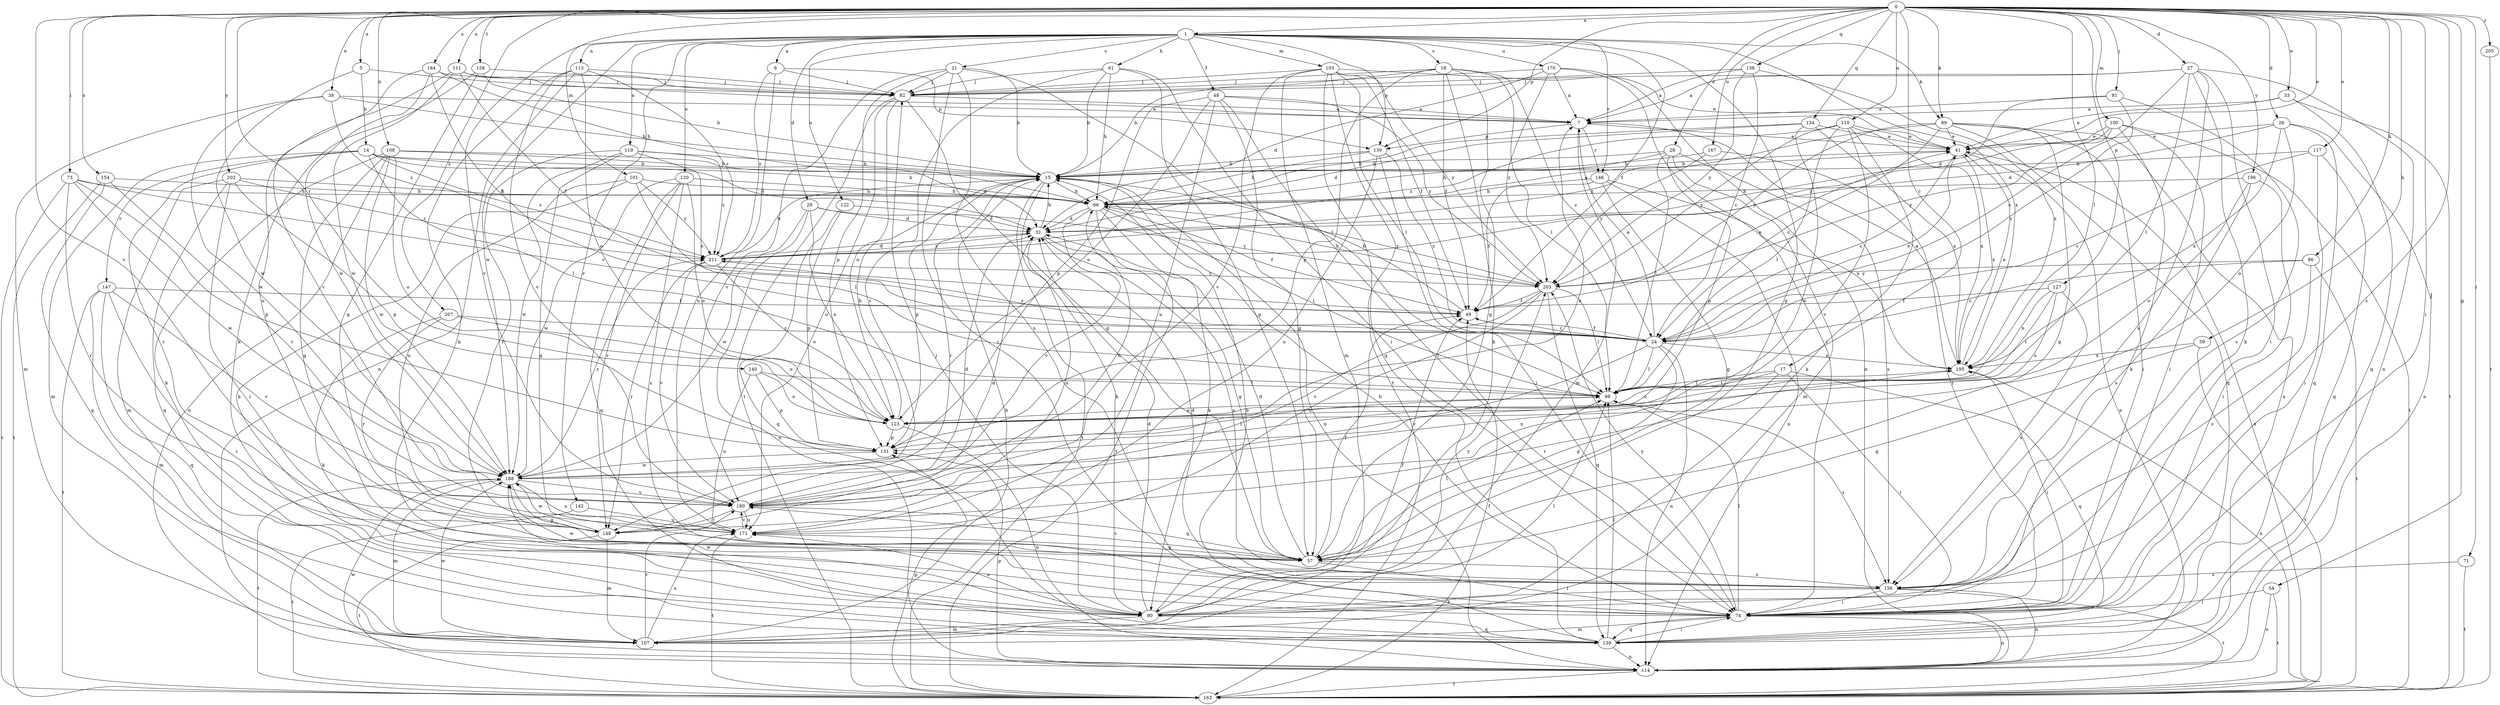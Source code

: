 strict digraph  {
0;
1;
5;
6;
7;
14;
15;
17;
18;
21;
24;
26;
27;
28;
29;
32;
33;
38;
41;
48;
49;
54;
57;
59;
61;
66;
71;
73;
74;
81;
82;
86;
89;
90;
98;
100;
101;
103;
107;
108;
110;
111;
113;
114;
117;
119;
120;
122;
123;
127;
130;
131;
134;
138;
139;
140;
142;
146;
147;
148;
154;
156;
158;
163;
164;
167;
170;
171;
180;
188;
195;
196;
202;
203;
205;
207;
211;
0 -> 1  [label=a];
0 -> 5  [label=a];
0 -> 17  [label=c];
0 -> 26  [label=d];
0 -> 27  [label=d];
0 -> 28  [label=d];
0 -> 33  [label=e];
0 -> 38  [label=e];
0 -> 41  [label=e];
0 -> 54  [label=g];
0 -> 59  [label=h];
0 -> 71  [label=i];
0 -> 73  [label=i];
0 -> 74  [label=i];
0 -> 81  [label=j];
0 -> 86  [label=k];
0 -> 89  [label=k];
0 -> 98  [label=l];
0 -> 100  [label=m];
0 -> 101  [label=m];
0 -> 108  [label=n];
0 -> 110  [label=n];
0 -> 111  [label=n];
0 -> 117  [label=o];
0 -> 127  [label=p];
0 -> 130  [label=p];
0 -> 134  [label=q];
0 -> 138  [label=q];
0 -> 140  [label=r];
0 -> 154  [label=s];
0 -> 156  [label=s];
0 -> 158  [label=t];
0 -> 164  [label=u];
0 -> 167  [label=u];
0 -> 180  [label=v];
0 -> 196  [label=y];
0 -> 202  [label=y];
0 -> 205  [label=z];
0 -> 207  [label=z];
1 -> 6  [label=a];
1 -> 18  [label=c];
1 -> 21  [label=c];
1 -> 29  [label=d];
1 -> 48  [label=f];
1 -> 49  [label=f];
1 -> 57  [label=g];
1 -> 61  [label=h];
1 -> 89  [label=k];
1 -> 103  [label=m];
1 -> 113  [label=n];
1 -> 119  [label=o];
1 -> 120  [label=o];
1 -> 122  [label=o];
1 -> 130  [label=p];
1 -> 142  [label=r];
1 -> 146  [label=r];
1 -> 170  [label=u];
1 -> 180  [label=v];
1 -> 188  [label=w];
1 -> 195  [label=x];
5 -> 14  [label=b];
5 -> 82  [label=j];
5 -> 188  [label=w];
6 -> 82  [label=j];
6 -> 130  [label=p];
6 -> 171  [label=u];
6 -> 211  [label=z];
7 -> 41  [label=e];
7 -> 107  [label=m];
7 -> 130  [label=p];
7 -> 146  [label=r];
14 -> 15  [label=b];
14 -> 32  [label=d];
14 -> 66  [label=h];
14 -> 98  [label=l];
14 -> 107  [label=m];
14 -> 147  [label=r];
14 -> 148  [label=r];
14 -> 211  [label=z];
15 -> 66  [label=h];
15 -> 90  [label=k];
15 -> 114  [label=n];
15 -> 131  [label=p];
15 -> 148  [label=r];
15 -> 163  [label=t];
17 -> 74  [label=i];
17 -> 98  [label=l];
17 -> 123  [label=o];
17 -> 139  [label=q];
17 -> 148  [label=r];
18 -> 15  [label=b];
18 -> 24  [label=c];
18 -> 49  [label=f];
18 -> 57  [label=g];
18 -> 82  [label=j];
18 -> 90  [label=k];
18 -> 98  [label=l];
18 -> 131  [label=p];
21 -> 15  [label=b];
21 -> 74  [label=i];
21 -> 82  [label=j];
21 -> 98  [label=l];
21 -> 131  [label=p];
21 -> 156  [label=s];
21 -> 180  [label=v];
24 -> 7  [label=a];
24 -> 41  [label=e];
24 -> 49  [label=f];
24 -> 57  [label=g];
24 -> 98  [label=l];
24 -> 114  [label=n];
24 -> 180  [label=v];
24 -> 195  [label=x];
24 -> 211  [label=z];
26 -> 32  [label=d];
26 -> 41  [label=e];
26 -> 114  [label=n];
26 -> 123  [label=o];
26 -> 139  [label=q];
26 -> 195  [label=x];
27 -> 7  [label=a];
27 -> 24  [label=c];
27 -> 74  [label=i];
27 -> 82  [label=j];
27 -> 90  [label=k];
27 -> 98  [label=l];
27 -> 114  [label=n];
27 -> 156  [label=s];
28 -> 15  [label=b];
28 -> 66  [label=h];
28 -> 98  [label=l];
28 -> 107  [label=m];
28 -> 131  [label=p];
28 -> 156  [label=s];
29 -> 32  [label=d];
29 -> 114  [label=n];
29 -> 123  [label=o];
29 -> 188  [label=w];
29 -> 203  [label=y];
32 -> 15  [label=b];
32 -> 57  [label=g];
32 -> 156  [label=s];
32 -> 171  [label=u];
32 -> 211  [label=z];
33 -> 7  [label=a];
33 -> 41  [label=e];
33 -> 139  [label=q];
33 -> 163  [label=t];
38 -> 7  [label=a];
38 -> 15  [label=b];
38 -> 107  [label=m];
38 -> 188  [label=w];
38 -> 211  [label=z];
41 -> 15  [label=b];
41 -> 24  [label=c];
41 -> 114  [label=n];
41 -> 195  [label=x];
48 -> 7  [label=a];
48 -> 57  [label=g];
48 -> 74  [label=i];
48 -> 123  [label=o];
48 -> 131  [label=p];
48 -> 171  [label=u];
48 -> 203  [label=y];
49 -> 15  [label=b];
49 -> 24  [label=c];
49 -> 41  [label=e];
54 -> 74  [label=i];
54 -> 114  [label=n];
54 -> 163  [label=t];
57 -> 32  [label=d];
57 -> 49  [label=f];
57 -> 74  [label=i];
57 -> 98  [label=l];
57 -> 156  [label=s];
57 -> 180  [label=v];
59 -> 57  [label=g];
59 -> 163  [label=t];
59 -> 195  [label=x];
61 -> 15  [label=b];
61 -> 57  [label=g];
61 -> 66  [label=h];
61 -> 74  [label=i];
61 -> 82  [label=j];
61 -> 148  [label=r];
66 -> 32  [label=d];
66 -> 41  [label=e];
66 -> 49  [label=f];
66 -> 90  [label=k];
66 -> 98  [label=l];
66 -> 163  [label=t];
66 -> 180  [label=v];
66 -> 203  [label=y];
71 -> 156  [label=s];
71 -> 163  [label=t];
73 -> 24  [label=c];
73 -> 66  [label=h];
73 -> 131  [label=p];
73 -> 148  [label=r];
73 -> 163  [label=t];
73 -> 188  [label=w];
74 -> 15  [label=b];
74 -> 98  [label=l];
74 -> 107  [label=m];
74 -> 114  [label=n];
74 -> 139  [label=q];
74 -> 188  [label=w];
74 -> 203  [label=y];
81 -> 7  [label=a];
81 -> 24  [label=c];
81 -> 32  [label=d];
81 -> 156  [label=s];
82 -> 7  [label=a];
82 -> 57  [label=g];
82 -> 123  [label=o];
82 -> 163  [label=t];
82 -> 171  [label=u];
86 -> 24  [label=c];
86 -> 156  [label=s];
86 -> 163  [label=t];
86 -> 203  [label=y];
89 -> 24  [label=c];
89 -> 41  [label=e];
89 -> 57  [label=g];
89 -> 74  [label=i];
89 -> 114  [label=n];
89 -> 139  [label=q];
89 -> 203  [label=y];
89 -> 211  [label=z];
90 -> 32  [label=d];
90 -> 49  [label=f];
90 -> 82  [label=j];
90 -> 98  [label=l];
90 -> 107  [label=m];
90 -> 139  [label=q];
90 -> 171  [label=u];
90 -> 203  [label=y];
98 -> 123  [label=o];
98 -> 156  [label=s];
100 -> 41  [label=e];
100 -> 74  [label=i];
100 -> 90  [label=k];
100 -> 163  [label=t];
100 -> 203  [label=y];
100 -> 211  [label=z];
101 -> 66  [label=h];
101 -> 90  [label=k];
101 -> 98  [label=l];
101 -> 171  [label=u];
101 -> 211  [label=z];
103 -> 41  [label=e];
103 -> 49  [label=f];
103 -> 82  [label=j];
103 -> 98  [label=l];
103 -> 107  [label=m];
103 -> 139  [label=q];
103 -> 163  [label=t];
103 -> 180  [label=v];
103 -> 203  [label=y];
107 -> 15  [label=b];
107 -> 171  [label=u];
107 -> 180  [label=v];
107 -> 188  [label=w];
108 -> 15  [label=b];
108 -> 32  [label=d];
108 -> 57  [label=g];
108 -> 90  [label=k];
108 -> 114  [label=n];
108 -> 123  [label=o];
108 -> 188  [label=w];
110 -> 41  [label=e];
110 -> 90  [label=k];
110 -> 98  [label=l];
110 -> 180  [label=v];
110 -> 195  [label=x];
110 -> 203  [label=y];
110 -> 211  [label=z];
111 -> 7  [label=a];
111 -> 49  [label=f];
111 -> 82  [label=j];
111 -> 171  [label=u];
111 -> 188  [label=w];
113 -> 82  [label=j];
113 -> 90  [label=k];
113 -> 114  [label=n];
113 -> 123  [label=o];
113 -> 180  [label=v];
113 -> 211  [label=z];
114 -> 131  [label=p];
114 -> 163  [label=t];
114 -> 188  [label=w];
117 -> 15  [label=b];
117 -> 24  [label=c];
117 -> 74  [label=i];
117 -> 139  [label=q];
119 -> 15  [label=b];
119 -> 24  [label=c];
119 -> 57  [label=g];
119 -> 148  [label=r];
119 -> 188  [label=w];
119 -> 211  [label=z];
120 -> 66  [label=h];
120 -> 123  [label=o];
120 -> 139  [label=q];
120 -> 148  [label=r];
120 -> 156  [label=s];
120 -> 188  [label=w];
122 -> 32  [label=d];
122 -> 131  [label=p];
122 -> 139  [label=q];
123 -> 15  [label=b];
123 -> 114  [label=n];
123 -> 131  [label=p];
127 -> 49  [label=f];
127 -> 98  [label=l];
127 -> 123  [label=o];
127 -> 156  [label=s];
127 -> 195  [label=x];
130 -> 15  [label=b];
130 -> 24  [label=c];
130 -> 66  [label=h];
130 -> 74  [label=i];
130 -> 171  [label=u];
131 -> 98  [label=l];
131 -> 188  [label=w];
134 -> 32  [label=d];
134 -> 41  [label=e];
134 -> 66  [label=h];
134 -> 188  [label=w];
134 -> 195  [label=x];
138 -> 7  [label=a];
138 -> 24  [label=c];
138 -> 82  [label=j];
138 -> 195  [label=x];
138 -> 203  [label=y];
139 -> 15  [label=b];
139 -> 74  [label=i];
139 -> 98  [label=l];
139 -> 114  [label=n];
140 -> 98  [label=l];
140 -> 123  [label=o];
140 -> 131  [label=p];
140 -> 171  [label=u];
142 -> 163  [label=t];
142 -> 171  [label=u];
146 -> 49  [label=f];
146 -> 57  [label=g];
146 -> 66  [label=h];
146 -> 114  [label=n];
146 -> 195  [label=x];
147 -> 49  [label=f];
147 -> 74  [label=i];
147 -> 107  [label=m];
147 -> 139  [label=q];
147 -> 163  [label=t];
147 -> 180  [label=v];
148 -> 32  [label=d];
148 -> 107  [label=m];
148 -> 163  [label=t];
148 -> 188  [label=w];
154 -> 66  [label=h];
154 -> 139  [label=q];
154 -> 163  [label=t];
154 -> 180  [label=v];
156 -> 32  [label=d];
156 -> 74  [label=i];
156 -> 90  [label=k];
156 -> 114  [label=n];
156 -> 163  [label=t];
156 -> 188  [label=w];
158 -> 15  [label=b];
158 -> 57  [label=g];
158 -> 82  [label=j];
158 -> 90  [label=k];
163 -> 41  [label=e];
163 -> 49  [label=f];
163 -> 131  [label=p];
163 -> 195  [label=x];
164 -> 49  [label=f];
164 -> 66  [label=h];
164 -> 82  [label=j];
164 -> 180  [label=v];
164 -> 188  [label=w];
167 -> 15  [label=b];
167 -> 74  [label=i];
167 -> 203  [label=y];
170 -> 7  [label=a];
170 -> 32  [label=d];
170 -> 74  [label=i];
170 -> 82  [label=j];
170 -> 114  [label=n];
170 -> 203  [label=y];
171 -> 57  [label=g];
171 -> 163  [label=t];
171 -> 180  [label=v];
180 -> 32  [label=d];
180 -> 57  [label=g];
180 -> 66  [label=h];
180 -> 148  [label=r];
180 -> 171  [label=u];
188 -> 7  [label=a];
188 -> 57  [label=g];
188 -> 107  [label=m];
188 -> 163  [label=t];
188 -> 171  [label=u];
188 -> 180  [label=v];
188 -> 195  [label=x];
188 -> 211  [label=z];
195 -> 7  [label=a];
195 -> 41  [label=e];
195 -> 74  [label=i];
195 -> 98  [label=l];
196 -> 66  [label=h];
196 -> 74  [label=i];
196 -> 123  [label=o];
196 -> 156  [label=s];
202 -> 66  [label=h];
202 -> 74  [label=i];
202 -> 107  [label=m];
202 -> 131  [label=p];
202 -> 139  [label=q];
202 -> 211  [label=z];
203 -> 49  [label=f];
203 -> 66  [label=h];
203 -> 98  [label=l];
203 -> 139  [label=q];
203 -> 171  [label=u];
203 -> 180  [label=v];
205 -> 163  [label=t];
207 -> 24  [label=c];
207 -> 90  [label=k];
207 -> 123  [label=o];
207 -> 148  [label=r];
211 -> 15  [label=b];
211 -> 32  [label=d];
211 -> 123  [label=o];
211 -> 148  [label=r];
211 -> 180  [label=v];
211 -> 203  [label=y];
}
